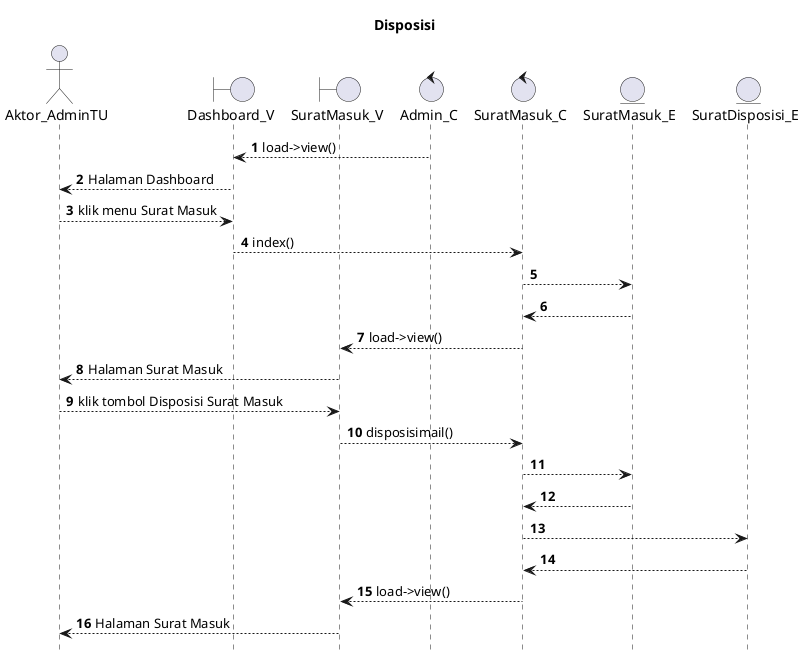 @startuml

autonumber
hide footbox
title Disposisi

Actor Aktor_AdminTU
boundary Dashboard_V
boundary SuratMasuk_V
control Admin_C
control SuratMasuk_C
Entity SuratMasuk_E
Entity SuratDisposisi_E

Admin_C --> Dashboard_V: load->view()
Dashboard_V --> Aktor_AdminTU: Halaman Dashboard
Aktor_AdminTU --> Dashboard_V: klik menu Surat Masuk
Dashboard_V --> SuratMasuk_C: index()
SuratMasuk_C --> SuratMasuk_E:
    
    SuratMasuk_E --> SuratMasuk_C:
    SuratMasuk_C --> SuratMasuk_V: load->view()
    SuratMasuk_V --> Aktor_AdminTU: Halaman Surat Masuk

Aktor_AdminTU --> SuratMasuk_V: klik tombol Disposisi Surat Masuk
SuratMasuk_V --> SuratMasuk_C: disposisimail()
SuratMasuk_C --> SuratMasuk_E:
   
    SuratMasuk_E --> SuratMasuk_C:

SuratMasuk_C --> SuratDisposisi_E:
   
    SuratDisposisi_E --> SuratMasuk_C:    
    SuratMasuk_C --> SuratMasuk_V: load->view()
    SuratMasuk_V --> Aktor_AdminTU: Halaman Surat Masuk

@enduml